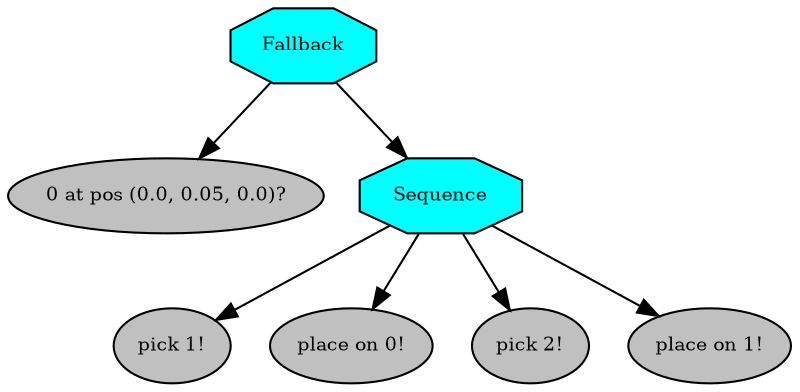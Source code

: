 digraph pastafarianism {
ordering=out;
graph [fontname="times-roman"];
node [fontname="times-roman"];
edge [fontname="times-roman"];
Fallback [fillcolor=cyan, fontcolor=black, fontsize=9, label=Fallback, shape=octagon, style=filled];
"0 at pos (0.0, 0.05, 0.0)?" [fillcolor=gray, fontcolor=black, fontsize=9, label="0 at pos (0.0, 0.05, 0.0)?", shape=ellipse, style=filled];
Fallback -> "0 at pos (0.0, 0.05, 0.0)?";
Sequence [fillcolor=cyan, fontcolor=black, fontsize=9, label=Sequence, shape=octagon, style=filled];
Fallback -> Sequence;
"pick 1!" [fillcolor=gray, fontcolor=black, fontsize=9, label="pick 1!", shape=ellipse, style=filled];
Sequence -> "pick 1!";
"place on 0!" [fillcolor=gray, fontcolor=black, fontsize=9, label="place on 0!", shape=ellipse, style=filled];
Sequence -> "place on 0!";
"pick 2!" [fillcolor=gray, fontcolor=black, fontsize=9, label="pick 2!", shape=ellipse, style=filled];
Sequence -> "pick 2!";
"place on 1!" [fillcolor=gray, fontcolor=black, fontsize=9, label="place on 1!", shape=ellipse, style=filled];
Sequence -> "place on 1!";
}
